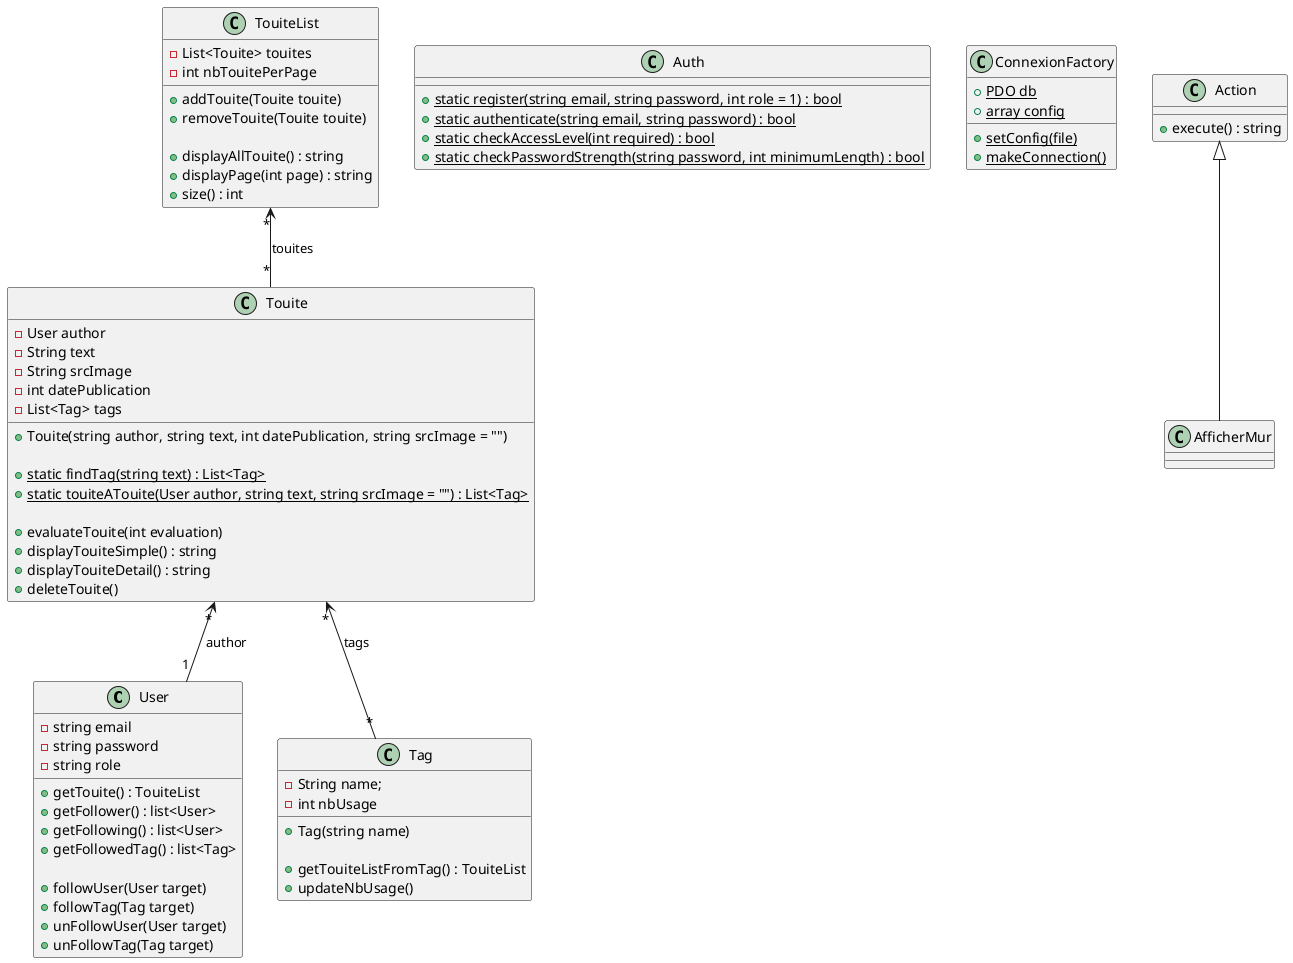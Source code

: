 @startuml

class User {
  -string email
  -string password
  -string role
  
  +getTouite() : TouiteList
  +getFollower() : list<User>
  +getFollowing() : list<User>
  +getFollowedTag() : list<Tag>
  
  +followUser(User target)
  +followTag(Tag target)
  +unFollowUser(User target)
  +unFollowTag(Tag target)
}

class Touite {
  -User author
  -String text
  -String srcImage
  -int datePublication
  -List<Tag> tags
  
  +Touite(string author, string text, int datePublication, string srcImage = "")
  
  +{static}static findTag(string text) : List<Tag>
  +{static}static touiteATouite(User author, string text, string srcImage = "") : List<Tag>
  
  +evaluateTouite(int evaluation)
  +displayTouiteSimple() : string
  +displayTouiteDetail() : string
  +deleteTouite()
}

Touite "*" <-- "1" User : author
Touite "*" <-- "*" Tag : tags

class Tag {
  -String name;
  -int nbUsage
  
  +Tag(string name)
  
  +getTouiteListFromTag() : TouiteList
  +updateNbUsage()
}

class TouiteList {
  -List<Touite> touites
  -int nbTouitePerPage
  
  +addTouite(Touite touite)
  +removeTouite(Touite touite)
  
  +displayAllTouite() : string
  +displayPage(int page) : string
  +size() : int
}

TouiteList "*" <-- "*" Touite : touites

class Auth {
  +{static}static register(string email, string password, int role = 1) : bool
  +{static}static authenticate(string email, string password) : bool
  +{static}static checkAccessLevel(int required) : bool
  +{static}static checkPasswordStrength(string password, int minimumLength) : bool
}

class ConnexionFactory {
  +{static} PDO db
  +{static} array config
  
  +{static} setConfig(file)
  +{static} makeConnection()
}

class Action {
  +execute() : string
}

class AfficherMur extends Action{

}

@enduml